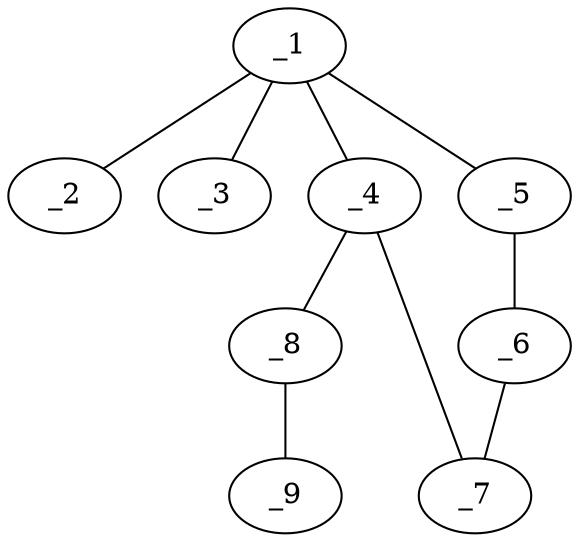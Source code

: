 graph molid664911 {
	_1	 [charge=0,
		chem=5,
		symbol="S  ",
		x="4.5032",
		y="0.3649"];
	_2	 [charge=0,
		chem=2,
		symbol="O  ",
		x="3.9154",
		y="1.1739"];
	_1 -- _2	 [valence=2];
	_3	 [charge=0,
		chem=2,
		symbol="O  ",
		x="5.091",
		y="1.1739"];
	_1 -- _3	 [valence=2];
	_4	 [charge=0,
		chem=4,
		symbol="N  ",
		x="3.6942",
		y="-0.2229"];
	_1 -- _4	 [valence=1];
	_5	 [charge=0,
		chem=1,
		symbol="C  ",
		x="5.3122",
		y="-0.2229"];
	_1 -- _5	 [valence=1];
	_7	 [charge=0,
		chem=1,
		symbol="C  ",
		x="4.0032",
		y="-1.1739"];
	_4 -- _7	 [valence=1];
	_8	 [charge=0,
		chem=4,
		symbol="N  ",
		x="2.7431",
		y="0.0862"];
	_4 -- _8	 [valence=1];
	_6	 [charge=0,
		chem=1,
		symbol="C  ",
		x="5.0032",
		y="-1.1739"];
	_5 -- _6	 [valence=1];
	_6 -- _7	 [valence=1];
	_9	 [charge=0,
		chem=2,
		symbol="O  ",
		x=2,
		y="-0.583"];
	_8 -- _9	 [valence=2];
}
